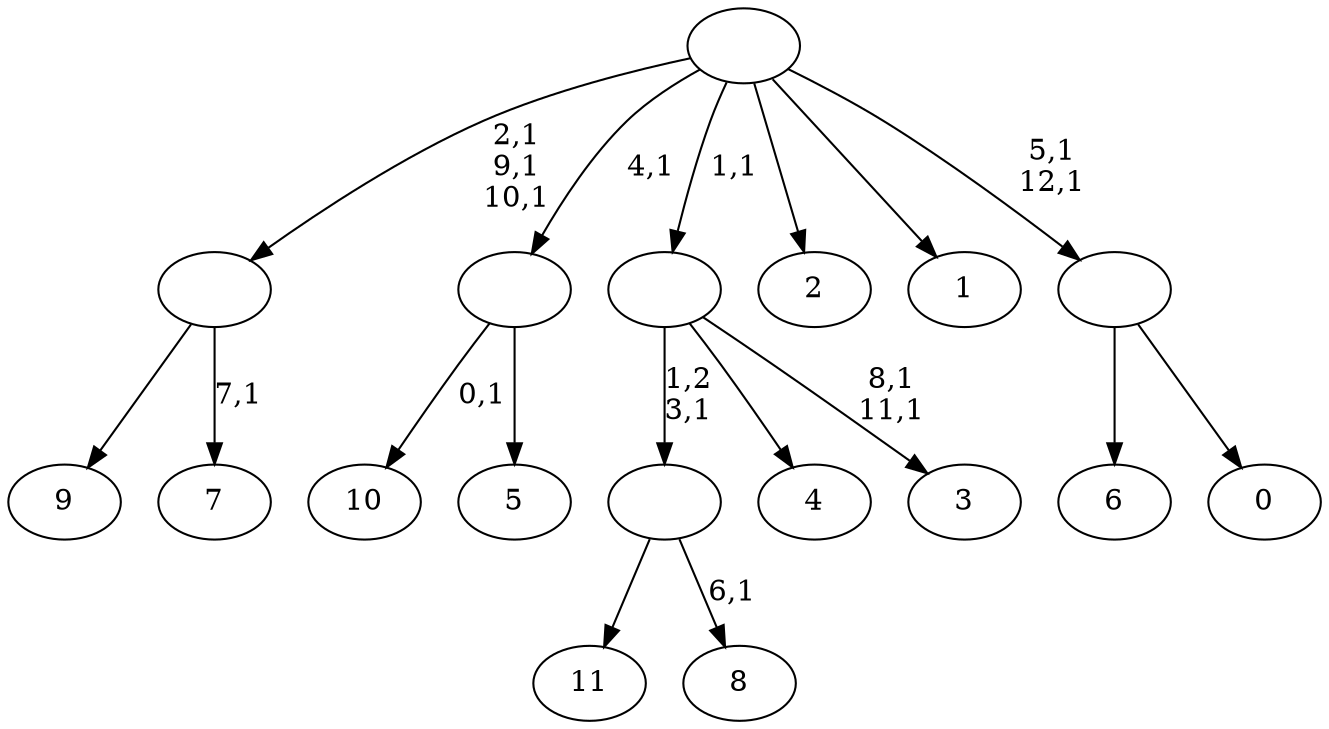 digraph T {
	25 [label="11"]
	24 [label="10"]
	22 [label="9"]
	21 [label="8"]
	19 [label=""]
	18 [label="7"]
	16 [label=""]
	13 [label="6"]
	12 [label="5"]
	11 [label=""]
	10 [label="4"]
	9 [label="3"]
	6 [label=""]
	5 [label="2"]
	4 [label="1"]
	3 [label="0"]
	2 [label=""]
	0 [label=""]
	19 -> 21 [label="6,1"]
	19 -> 25 [label=""]
	16 -> 18 [label="7,1"]
	16 -> 22 [label=""]
	11 -> 24 [label="0,1"]
	11 -> 12 [label=""]
	6 -> 9 [label="8,1\n11,1"]
	6 -> 19 [label="1,2\n3,1"]
	6 -> 10 [label=""]
	2 -> 13 [label=""]
	2 -> 3 [label=""]
	0 -> 2 [label="5,1\n12,1"]
	0 -> 16 [label="2,1\n9,1\n10,1"]
	0 -> 11 [label="4,1"]
	0 -> 6 [label="1,1"]
	0 -> 5 [label=""]
	0 -> 4 [label=""]
}

